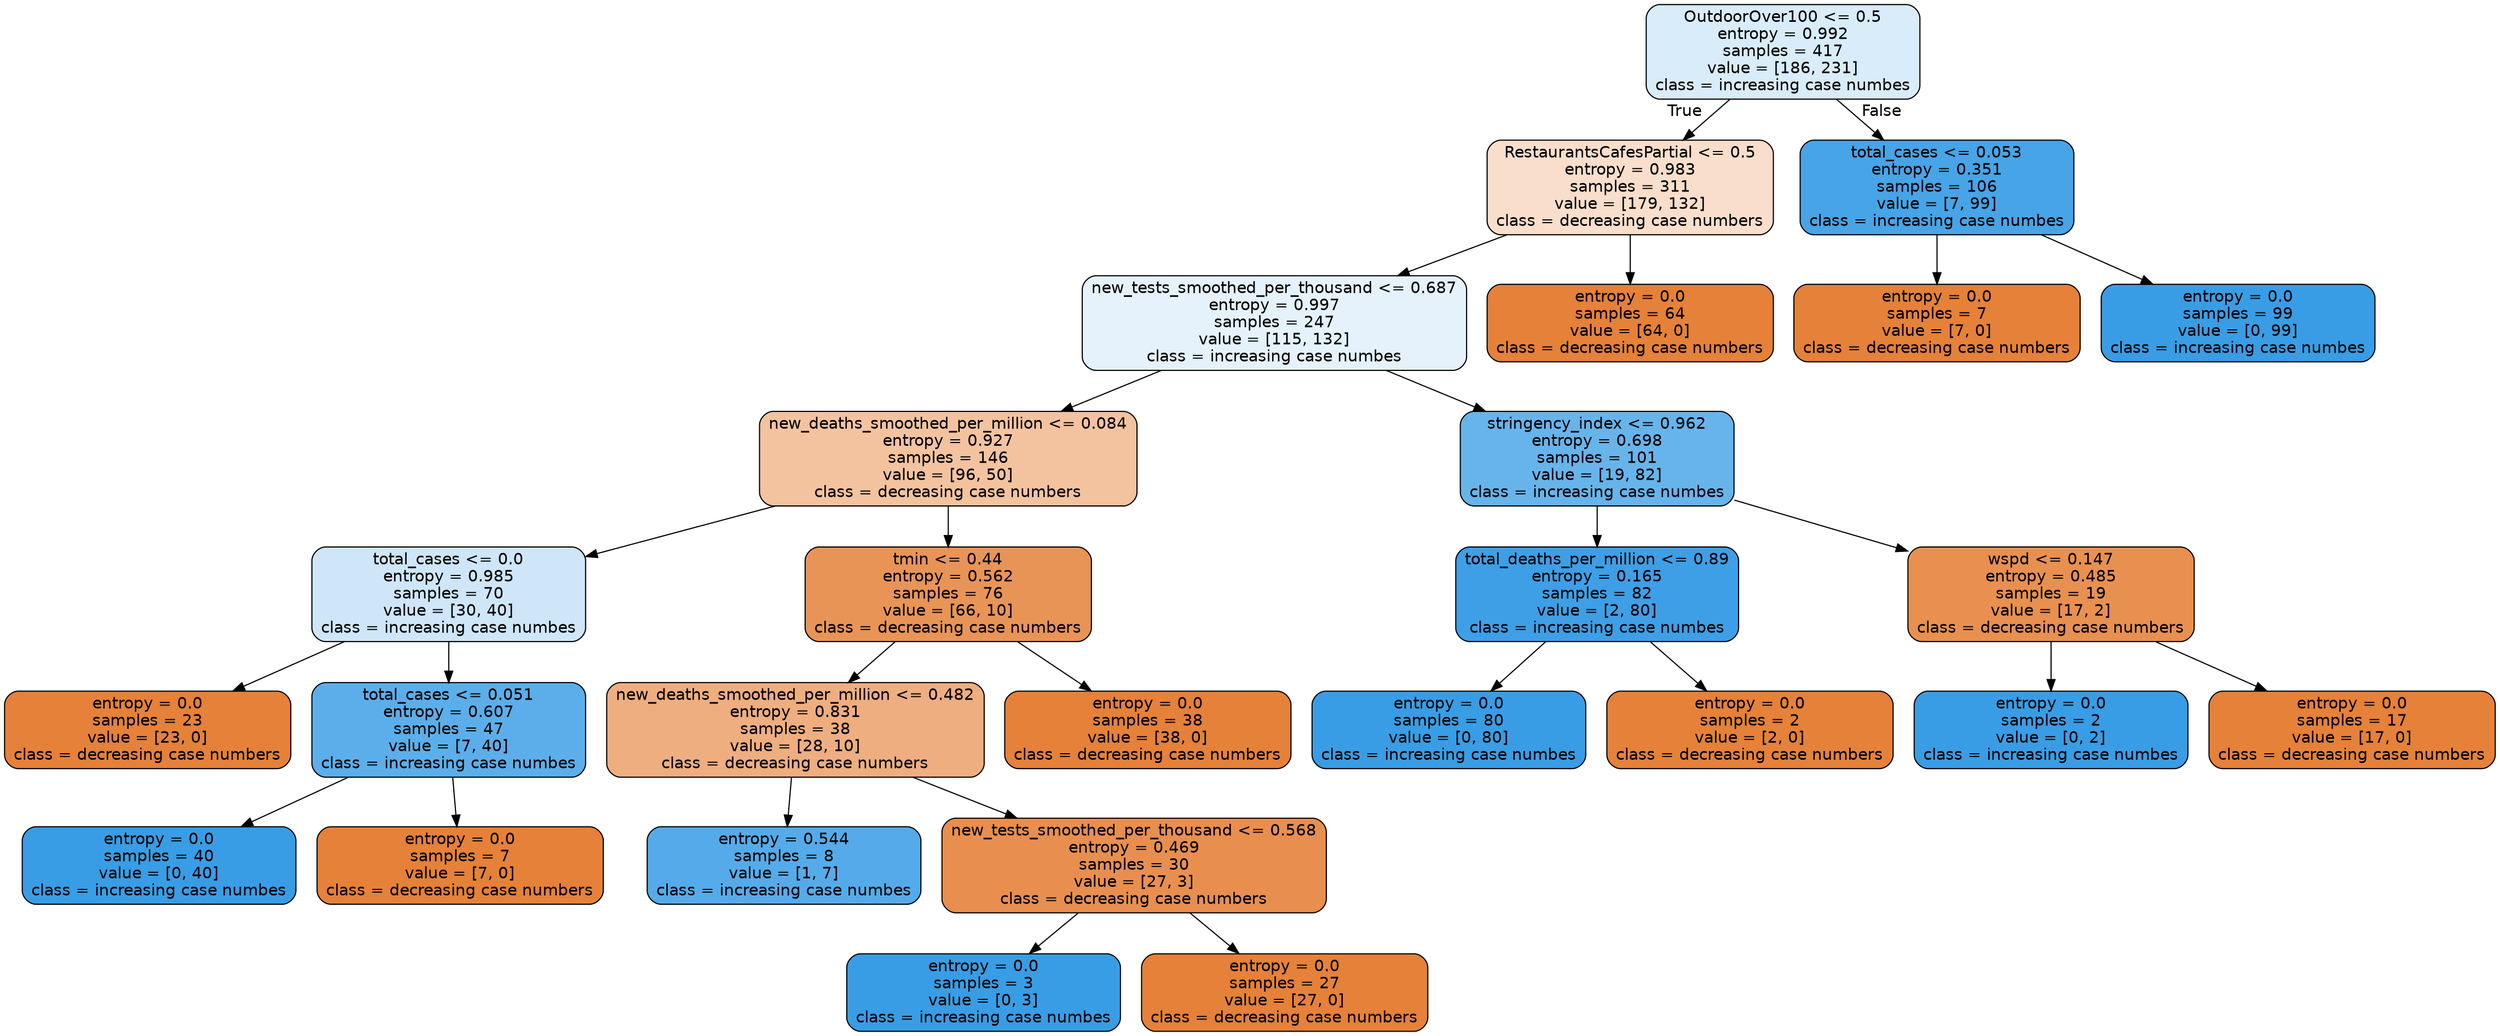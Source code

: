 digraph Tree {
node [shape=box, style="filled, rounded", color="black", fontname=helvetica] ;
edge [fontname=helvetica] ;
0 [label="OutdoorOver100 <= 0.5\nentropy = 0.992\nsamples = 417\nvalue = [186, 231]\nclass = increasing case numbes", fillcolor="#d8ecfa"] ;
1 [label="RestaurantsCafesPartial <= 0.5\nentropy = 0.983\nsamples = 311\nvalue = [179, 132]\nclass = decreasing case numbers", fillcolor="#f8decb"] ;
0 -> 1 [labeldistance=2.5, labelangle=45, headlabel="True"] ;
2 [label="new_tests_smoothed_per_thousand <= 0.687\nentropy = 0.997\nsamples = 247\nvalue = [115, 132]\nclass = increasing case numbes", fillcolor="#e5f2fc"] ;
1 -> 2 ;
3 [label="new_deaths_smoothed_per_million <= 0.084\nentropy = 0.927\nsamples = 146\nvalue = [96, 50]\nclass = decreasing case numbers", fillcolor="#f3c3a0"] ;
2 -> 3 ;
4 [label="total_cases <= 0.0\nentropy = 0.985\nsamples = 70\nvalue = [30, 40]\nclass = increasing case numbes", fillcolor="#cee6f8"] ;
3 -> 4 ;
5 [label="entropy = 0.0\nsamples = 23\nvalue = [23, 0]\nclass = decreasing case numbers", fillcolor="#e58139"] ;
4 -> 5 ;
6 [label="total_cases <= 0.051\nentropy = 0.607\nsamples = 47\nvalue = [7, 40]\nclass = increasing case numbes", fillcolor="#5caeea"] ;
4 -> 6 ;
7 [label="entropy = 0.0\nsamples = 40\nvalue = [0, 40]\nclass = increasing case numbes", fillcolor="#399de5"] ;
6 -> 7 ;
8 [label="entropy = 0.0\nsamples = 7\nvalue = [7, 0]\nclass = decreasing case numbers", fillcolor="#e58139"] ;
6 -> 8 ;
9 [label="tmin <= 0.44\nentropy = 0.562\nsamples = 76\nvalue = [66, 10]\nclass = decreasing case numbers", fillcolor="#e99457"] ;
3 -> 9 ;
10 [label="new_deaths_smoothed_per_million <= 0.482\nentropy = 0.831\nsamples = 38\nvalue = [28, 10]\nclass = decreasing case numbers", fillcolor="#eeae80"] ;
9 -> 10 ;
11 [label="entropy = 0.544\nsamples = 8\nvalue = [1, 7]\nclass = increasing case numbes", fillcolor="#55abe9"] ;
10 -> 11 ;
12 [label="new_tests_smoothed_per_thousand <= 0.568\nentropy = 0.469\nsamples = 30\nvalue = [27, 3]\nclass = decreasing case numbers", fillcolor="#e88f4f"] ;
10 -> 12 ;
13 [label="entropy = 0.0\nsamples = 3\nvalue = [0, 3]\nclass = increasing case numbes", fillcolor="#399de5"] ;
12 -> 13 ;
14 [label="entropy = 0.0\nsamples = 27\nvalue = [27, 0]\nclass = decreasing case numbers", fillcolor="#e58139"] ;
12 -> 14 ;
15 [label="entropy = 0.0\nsamples = 38\nvalue = [38, 0]\nclass = decreasing case numbers", fillcolor="#e58139"] ;
9 -> 15 ;
16 [label="stringency_index <= 0.962\nentropy = 0.698\nsamples = 101\nvalue = [19, 82]\nclass = increasing case numbes", fillcolor="#67b4eb"] ;
2 -> 16 ;
17 [label="total_deaths_per_million <= 0.89\nentropy = 0.165\nsamples = 82\nvalue = [2, 80]\nclass = increasing case numbes", fillcolor="#3e9fe6"] ;
16 -> 17 ;
18 [label="entropy = 0.0\nsamples = 80\nvalue = [0, 80]\nclass = increasing case numbes", fillcolor="#399de5"] ;
17 -> 18 ;
19 [label="entropy = 0.0\nsamples = 2\nvalue = [2, 0]\nclass = decreasing case numbers", fillcolor="#e58139"] ;
17 -> 19 ;
20 [label="wspd <= 0.147\nentropy = 0.485\nsamples = 19\nvalue = [17, 2]\nclass = decreasing case numbers", fillcolor="#e89050"] ;
16 -> 20 ;
21 [label="entropy = 0.0\nsamples = 2\nvalue = [0, 2]\nclass = increasing case numbes", fillcolor="#399de5"] ;
20 -> 21 ;
22 [label="entropy = 0.0\nsamples = 17\nvalue = [17, 0]\nclass = decreasing case numbers", fillcolor="#e58139"] ;
20 -> 22 ;
23 [label="entropy = 0.0\nsamples = 64\nvalue = [64, 0]\nclass = decreasing case numbers", fillcolor="#e58139"] ;
1 -> 23 ;
24 [label="total_cases <= 0.053\nentropy = 0.351\nsamples = 106\nvalue = [7, 99]\nclass = increasing case numbes", fillcolor="#47a4e7"] ;
0 -> 24 [labeldistance=2.5, labelangle=-45, headlabel="False"] ;
25 [label="entropy = 0.0\nsamples = 7\nvalue = [7, 0]\nclass = decreasing case numbers", fillcolor="#e58139"] ;
24 -> 25 ;
26 [label="entropy = 0.0\nsamples = 99\nvalue = [0, 99]\nclass = increasing case numbes", fillcolor="#399de5"] ;
24 -> 26 ;
}